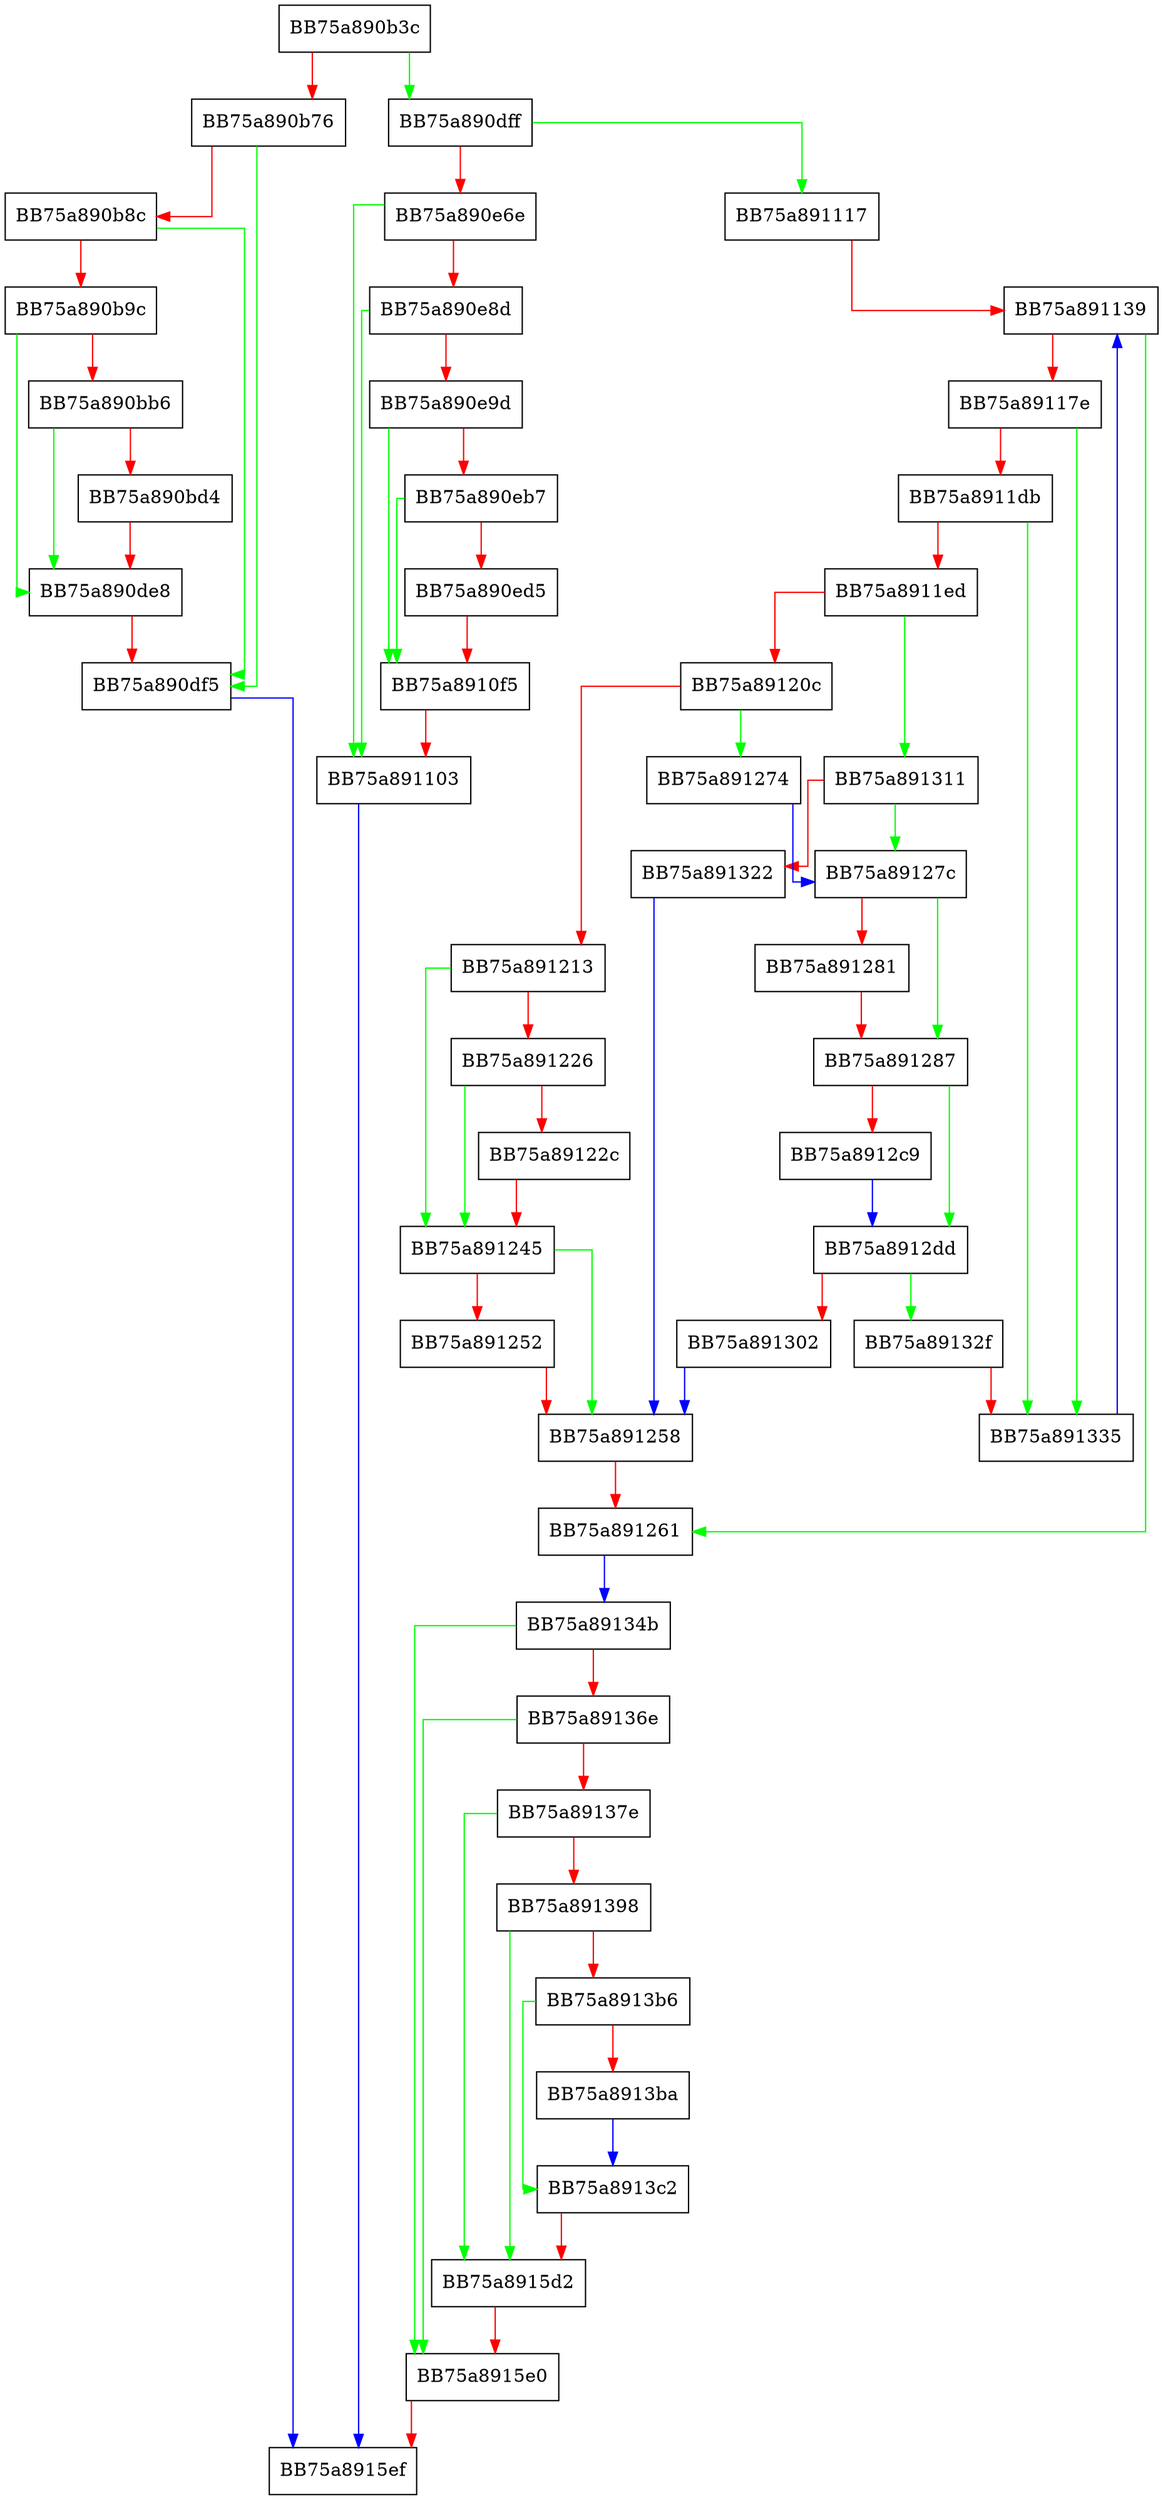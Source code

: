 digraph SendCallistoTelemetry {
  node [shape="box"];
  graph [splines=ortho];
  BB75a890b3c -> BB75a890dff [color="green"];
  BB75a890b3c -> BB75a890b76 [color="red"];
  BB75a890b76 -> BB75a890df5 [color="green"];
  BB75a890b76 -> BB75a890b8c [color="red"];
  BB75a890b8c -> BB75a890df5 [color="green"];
  BB75a890b8c -> BB75a890b9c [color="red"];
  BB75a890b9c -> BB75a890de8 [color="green"];
  BB75a890b9c -> BB75a890bb6 [color="red"];
  BB75a890bb6 -> BB75a890de8 [color="green"];
  BB75a890bb6 -> BB75a890bd4 [color="red"];
  BB75a890bd4 -> BB75a890de8 [color="red"];
  BB75a890de8 -> BB75a890df5 [color="red"];
  BB75a890df5 -> BB75a8915ef [color="blue"];
  BB75a890dff -> BB75a891117 [color="green"];
  BB75a890dff -> BB75a890e6e [color="red"];
  BB75a890e6e -> BB75a891103 [color="green"];
  BB75a890e6e -> BB75a890e8d [color="red"];
  BB75a890e8d -> BB75a891103 [color="green"];
  BB75a890e8d -> BB75a890e9d [color="red"];
  BB75a890e9d -> BB75a8910f5 [color="green"];
  BB75a890e9d -> BB75a890eb7 [color="red"];
  BB75a890eb7 -> BB75a8910f5 [color="green"];
  BB75a890eb7 -> BB75a890ed5 [color="red"];
  BB75a890ed5 -> BB75a8910f5 [color="red"];
  BB75a8910f5 -> BB75a891103 [color="red"];
  BB75a891103 -> BB75a8915ef [color="blue"];
  BB75a891117 -> BB75a891139 [color="red"];
  BB75a891139 -> BB75a891261 [color="green"];
  BB75a891139 -> BB75a89117e [color="red"];
  BB75a89117e -> BB75a891335 [color="green"];
  BB75a89117e -> BB75a8911db [color="red"];
  BB75a8911db -> BB75a891335 [color="green"];
  BB75a8911db -> BB75a8911ed [color="red"];
  BB75a8911ed -> BB75a891311 [color="green"];
  BB75a8911ed -> BB75a89120c [color="red"];
  BB75a89120c -> BB75a891274 [color="green"];
  BB75a89120c -> BB75a891213 [color="red"];
  BB75a891213 -> BB75a891245 [color="green"];
  BB75a891213 -> BB75a891226 [color="red"];
  BB75a891226 -> BB75a891245 [color="green"];
  BB75a891226 -> BB75a89122c [color="red"];
  BB75a89122c -> BB75a891245 [color="red"];
  BB75a891245 -> BB75a891258 [color="green"];
  BB75a891245 -> BB75a891252 [color="red"];
  BB75a891252 -> BB75a891258 [color="red"];
  BB75a891258 -> BB75a891261 [color="red"];
  BB75a891261 -> BB75a89134b [color="blue"];
  BB75a891274 -> BB75a89127c [color="blue"];
  BB75a89127c -> BB75a891287 [color="green"];
  BB75a89127c -> BB75a891281 [color="red"];
  BB75a891281 -> BB75a891287 [color="red"];
  BB75a891287 -> BB75a8912dd [color="green"];
  BB75a891287 -> BB75a8912c9 [color="red"];
  BB75a8912c9 -> BB75a8912dd [color="blue"];
  BB75a8912dd -> BB75a89132f [color="green"];
  BB75a8912dd -> BB75a891302 [color="red"];
  BB75a891302 -> BB75a891258 [color="blue"];
  BB75a891311 -> BB75a89127c [color="green"];
  BB75a891311 -> BB75a891322 [color="red"];
  BB75a891322 -> BB75a891258 [color="blue"];
  BB75a89132f -> BB75a891335 [color="red"];
  BB75a891335 -> BB75a891139 [color="blue"];
  BB75a89134b -> BB75a8915e0 [color="green"];
  BB75a89134b -> BB75a89136e [color="red"];
  BB75a89136e -> BB75a8915e0 [color="green"];
  BB75a89136e -> BB75a89137e [color="red"];
  BB75a89137e -> BB75a8915d2 [color="green"];
  BB75a89137e -> BB75a891398 [color="red"];
  BB75a891398 -> BB75a8915d2 [color="green"];
  BB75a891398 -> BB75a8913b6 [color="red"];
  BB75a8913b6 -> BB75a8913c2 [color="green"];
  BB75a8913b6 -> BB75a8913ba [color="red"];
  BB75a8913ba -> BB75a8913c2 [color="blue"];
  BB75a8913c2 -> BB75a8915d2 [color="red"];
  BB75a8915d2 -> BB75a8915e0 [color="red"];
  BB75a8915e0 -> BB75a8915ef [color="red"];
}